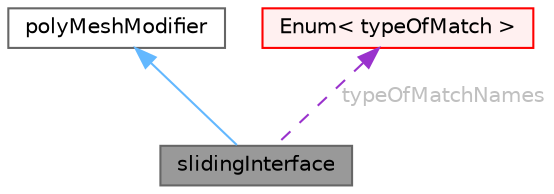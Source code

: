 digraph "slidingInterface"
{
 // LATEX_PDF_SIZE
  bgcolor="transparent";
  edge [fontname=Helvetica,fontsize=10,labelfontname=Helvetica,labelfontsize=10];
  node [fontname=Helvetica,fontsize=10,shape=box,height=0.2,width=0.4];
  Node1 [id="Node000001",label="slidingInterface",height=0.2,width=0.4,color="gray40", fillcolor="grey60", style="filled", fontcolor="black",tooltip="Sliding interface mesh modifier. Given two face zones, couple the master and slave side using a cutti..."];
  Node2 -> Node1 [id="edge1_Node000001_Node000002",dir="back",color="steelblue1",style="solid",tooltip=" "];
  Node2 [id="Node000002",label="polyMeshModifier",height=0.2,width=0.4,color="gray40", fillcolor="white", style="filled",URL="$classFoam_1_1polyMeshModifier.html",tooltip="Virtual base class for mesh modifiers."];
  Node3 -> Node1 [id="edge2_Node000001_Node000003",dir="back",color="darkorchid3",style="dashed",tooltip=" ",label=" typeOfMatchNames",fontcolor="grey" ];
  Node3 [id="Node000003",label="Enum\< typeOfMatch \>",height=0.2,width=0.4,color="red", fillcolor="#FFF0F0", style="filled",URL="$classFoam_1_1Enum.html",tooltip=" "];
}
